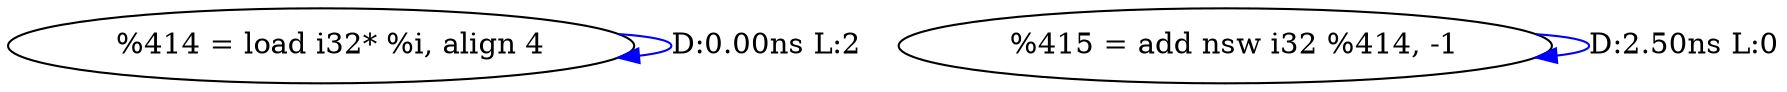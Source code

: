 digraph {
Node0x2d319c0[label="  %414 = load i32* %i, align 4"];
Node0x2d319c0 -> Node0x2d319c0[label="D:0.00ns L:2",color=blue];
Node0x2d31aa0[label="  %415 = add nsw i32 %414, -1"];
Node0x2d31aa0 -> Node0x2d31aa0[label="D:2.50ns L:0",color=blue];
}
